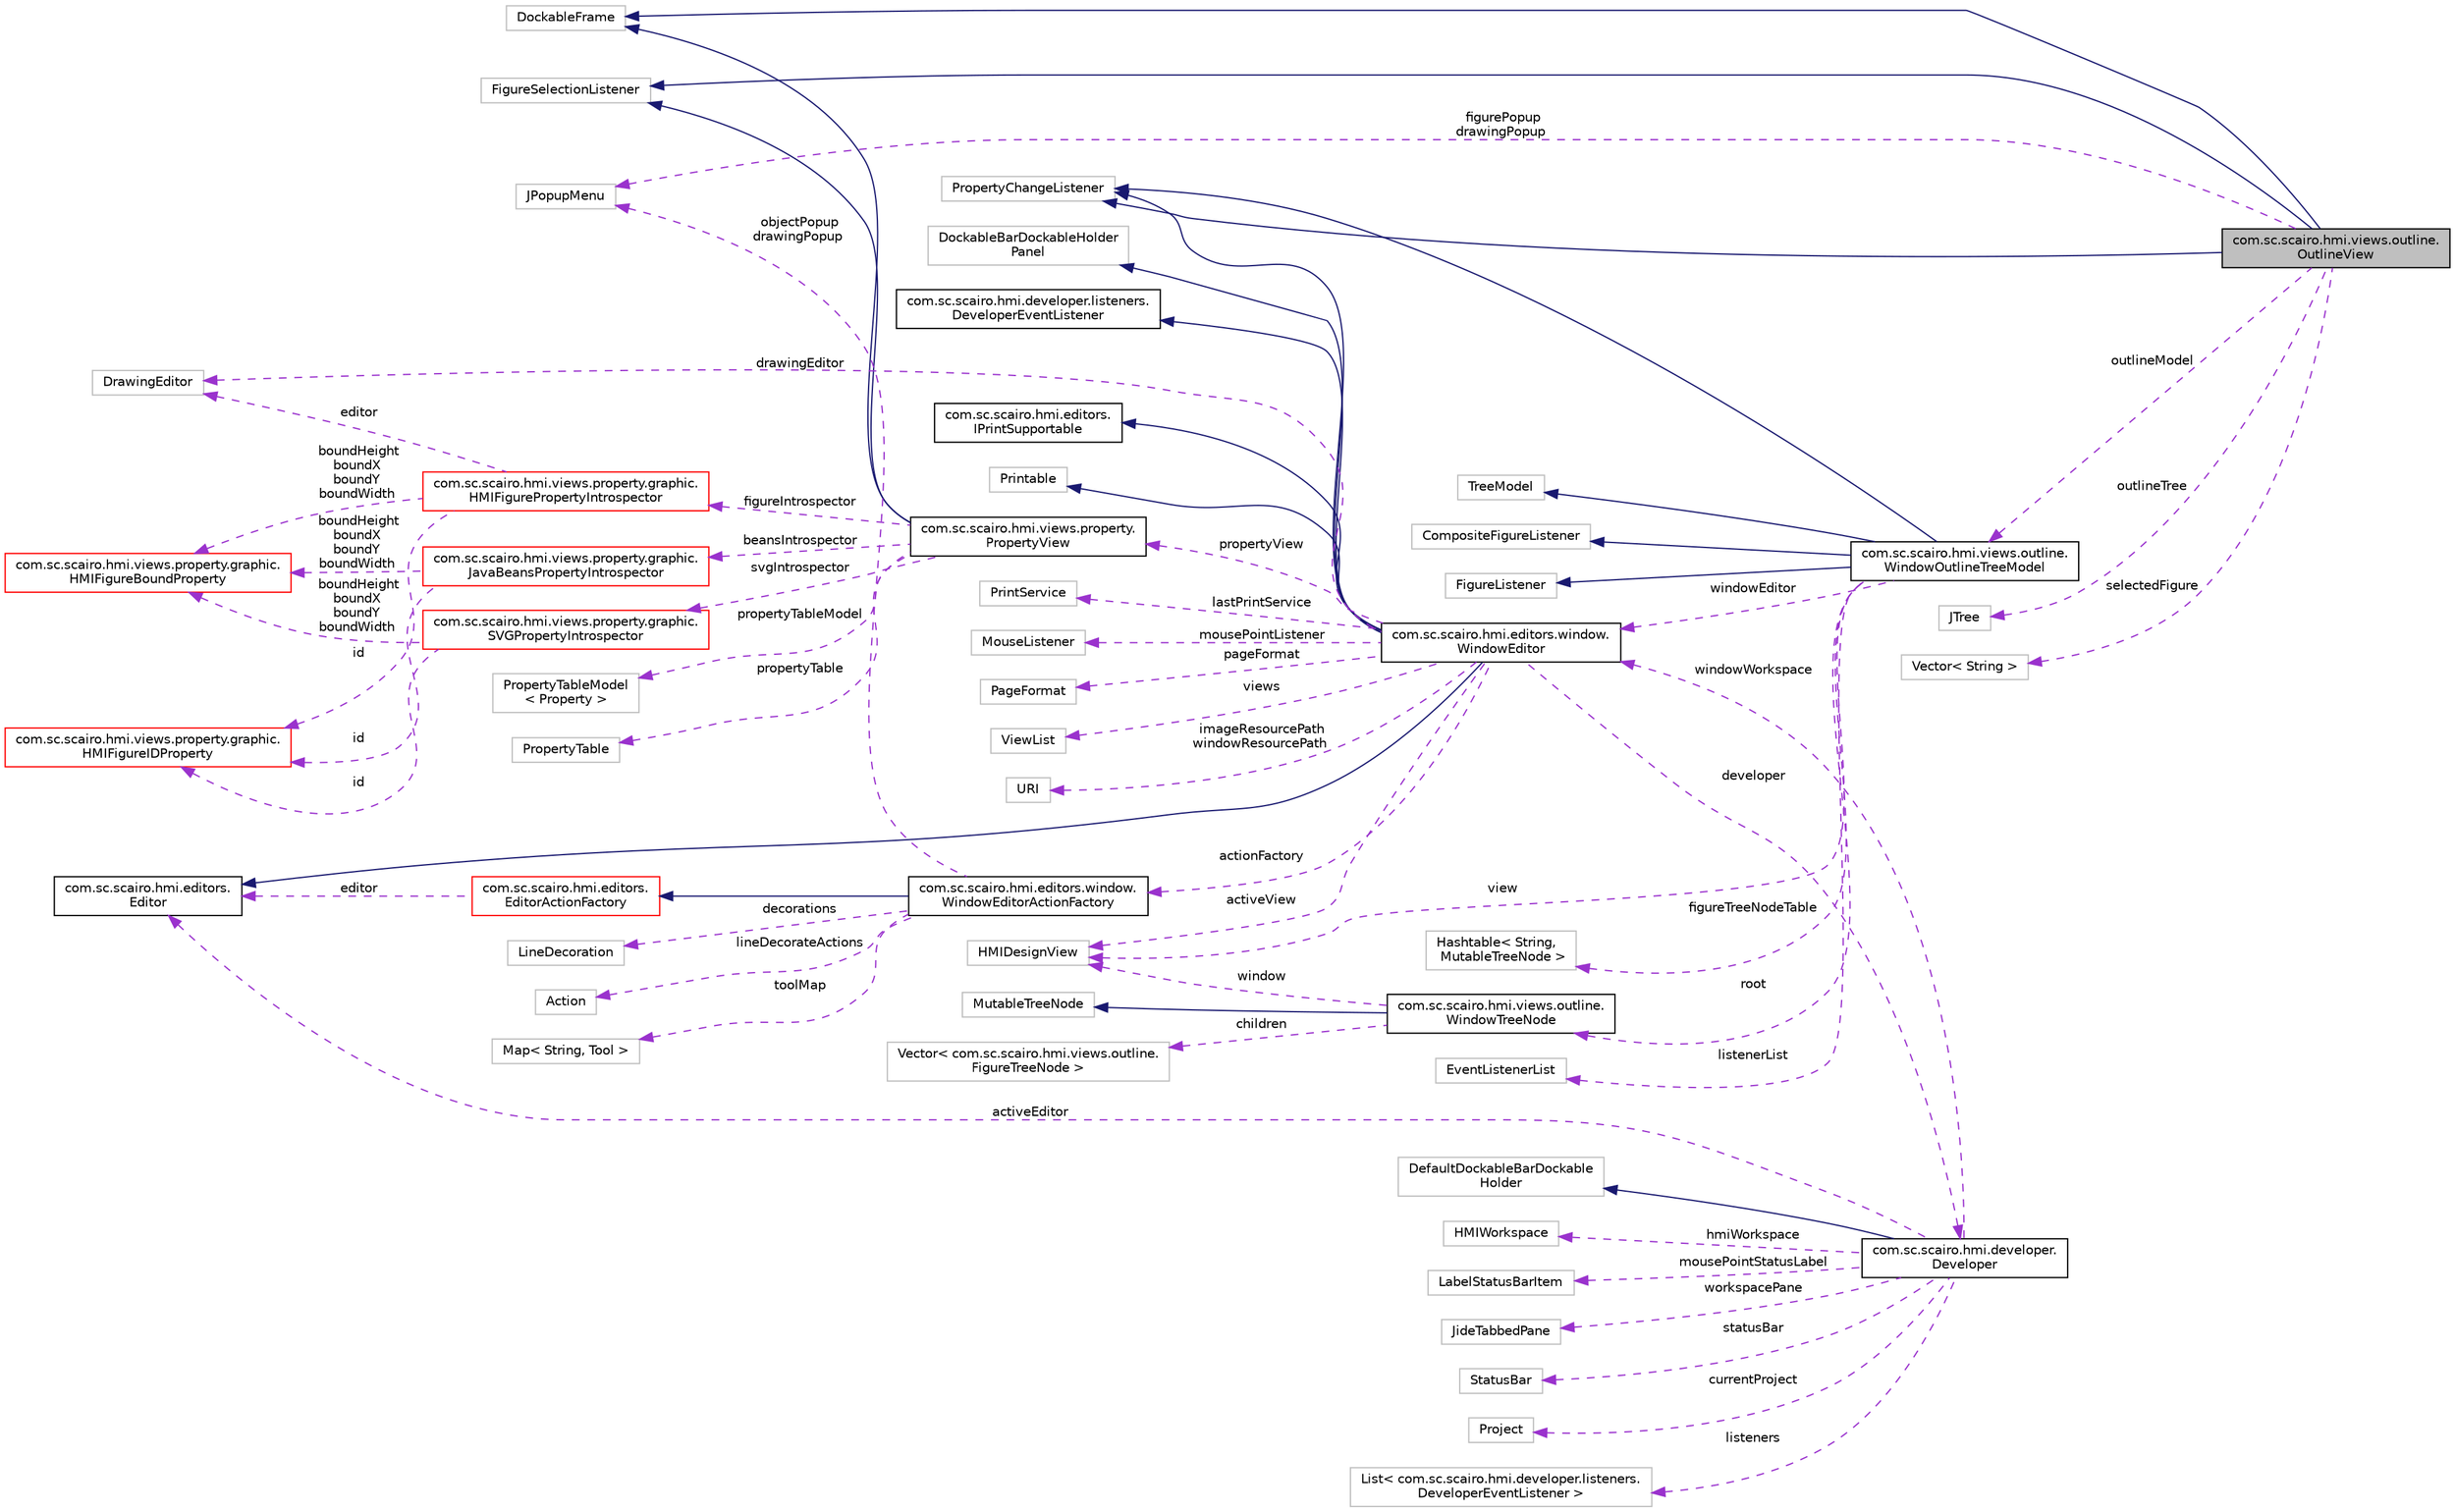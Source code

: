 digraph "com.sc.scairo.hmi.views.outline.OutlineView"
{
 // LATEX_PDF_SIZE
  edge [fontname="Helvetica",fontsize="10",labelfontname="Helvetica",labelfontsize="10"];
  node [fontname="Helvetica",fontsize="10",shape=record];
  rankdir="LR";
  Node1 [label="com.sc.scairo.hmi.views.outline.\lOutlineView",height=0.2,width=0.4,color="black", fillcolor="grey75", style="filled", fontcolor="black",tooltip=" "];
  Node2 -> Node1 [dir="back",color="midnightblue",fontsize="10",style="solid",fontname="Helvetica"];
  Node2 [label="DockableFrame",height=0.2,width=0.4,color="grey75", fillcolor="white", style="filled",tooltip=" "];
  Node3 -> Node1 [dir="back",color="midnightblue",fontsize="10",style="solid",fontname="Helvetica"];
  Node3 [label="PropertyChangeListener",height=0.2,width=0.4,color="grey75", fillcolor="white", style="filled",tooltip=" "];
  Node4 -> Node1 [dir="back",color="midnightblue",fontsize="10",style="solid",fontname="Helvetica"];
  Node4 [label="FigureSelectionListener",height=0.2,width=0.4,color="grey75", fillcolor="white", style="filled",tooltip=" "];
  Node5 -> Node1 [dir="back",color="darkorchid3",fontsize="10",style="dashed",label=" figurePopup\ndrawingPopup" ,fontname="Helvetica"];
  Node5 [label="JPopupMenu",height=0.2,width=0.4,color="grey75", fillcolor="white", style="filled",tooltip=" "];
  Node6 -> Node1 [dir="back",color="darkorchid3",fontsize="10",style="dashed",label=" outlineModel" ,fontname="Helvetica"];
  Node6 [label="com.sc.scairo.hmi.views.outline.\lWindowOutlineTreeModel",height=0.2,width=0.4,color="black", fillcolor="white", style="filled",URL="$classcom_1_1sc_1_1scairo_1_1hmi_1_1views_1_1outline_1_1_window_outline_tree_model.html",tooltip=" "];
  Node7 -> Node6 [dir="back",color="midnightblue",fontsize="10",style="solid",fontname="Helvetica"];
  Node7 [label="TreeModel",height=0.2,width=0.4,color="grey75", fillcolor="white", style="filled",tooltip=" "];
  Node8 -> Node6 [dir="back",color="midnightblue",fontsize="10",style="solid",fontname="Helvetica"];
  Node8 [label="CompositeFigureListener",height=0.2,width=0.4,color="grey75", fillcolor="white", style="filled",tooltip=" "];
  Node9 -> Node6 [dir="back",color="midnightblue",fontsize="10",style="solid",fontname="Helvetica"];
  Node9 [label="FigureListener",height=0.2,width=0.4,color="grey75", fillcolor="white", style="filled",tooltip=" "];
  Node3 -> Node6 [dir="back",color="midnightblue",fontsize="10",style="solid",fontname="Helvetica"];
  Node10 -> Node6 [dir="back",color="darkorchid3",fontsize="10",style="dashed",label=" windowEditor" ,fontname="Helvetica"];
  Node10 [label="com.sc.scairo.hmi.editors.window.\lWindowEditor",height=0.2,width=0.4,color="black", fillcolor="white", style="filled",URL="$classcom_1_1sc_1_1scairo_1_1hmi_1_1editors_1_1window_1_1_window_editor.html",tooltip=" "];
  Node11 -> Node10 [dir="back",color="midnightblue",fontsize="10",style="solid",fontname="Helvetica"];
  Node11 [label="DockableBarDockableHolder\lPanel",height=0.2,width=0.4,color="grey75", fillcolor="white", style="filled",tooltip=" "];
  Node12 -> Node10 [dir="back",color="midnightblue",fontsize="10",style="solid",fontname="Helvetica"];
  Node12 [label="com.sc.scairo.hmi.developer.listeners.\lDeveloperEventListener",height=0.2,width=0.4,color="black", fillcolor="white", style="filled",URL="$interfacecom_1_1sc_1_1scairo_1_1hmi_1_1developer_1_1listeners_1_1_developer_event_listener.html",tooltip=" "];
  Node3 -> Node10 [dir="back",color="midnightblue",fontsize="10",style="solid",fontname="Helvetica"];
  Node13 -> Node10 [dir="back",color="midnightblue",fontsize="10",style="solid",fontname="Helvetica"];
  Node13 [label="com.sc.scairo.hmi.editors.\lEditor",height=0.2,width=0.4,color="black", fillcolor="white", style="filled",URL="$interfacecom_1_1sc_1_1scairo_1_1hmi_1_1editors_1_1_editor.html",tooltip=" "];
  Node14 -> Node10 [dir="back",color="midnightblue",fontsize="10",style="solid",fontname="Helvetica"];
  Node14 [label="com.sc.scairo.hmi.editors.\lIPrintSupportable",height=0.2,width=0.4,color="black", fillcolor="white", style="filled",URL="$interfacecom_1_1sc_1_1scairo_1_1hmi_1_1editors_1_1_i_print_supportable.html",tooltip=" "];
  Node15 -> Node10 [dir="back",color="midnightblue",fontsize="10",style="solid",fontname="Helvetica"];
  Node15 [label="Printable",height=0.2,width=0.4,color="grey75", fillcolor="white", style="filled",tooltip=" "];
  Node16 -> Node10 [dir="back",color="darkorchid3",fontsize="10",style="dashed",label=" drawingEditor" ,fontname="Helvetica"];
  Node16 [label="DrawingEditor",height=0.2,width=0.4,color="grey75", fillcolor="white", style="filled",tooltip=" "];
  Node17 -> Node10 [dir="back",color="darkorchid3",fontsize="10",style="dashed",label=" lastPrintService" ,fontname="Helvetica"];
  Node17 [label="PrintService",height=0.2,width=0.4,color="grey75", fillcolor="white", style="filled",tooltip=" "];
  Node18 -> Node10 [dir="back",color="darkorchid3",fontsize="10",style="dashed",label=" mousePointListener" ,fontname="Helvetica"];
  Node18 [label="MouseListener",height=0.2,width=0.4,color="grey75", fillcolor="white", style="filled",tooltip=" "];
  Node19 -> Node10 [dir="back",color="darkorchid3",fontsize="10",style="dashed",label=" pageFormat" ,fontname="Helvetica"];
  Node19 [label="PageFormat",height=0.2,width=0.4,color="grey75", fillcolor="white", style="filled",tooltip=" "];
  Node20 -> Node10 [dir="back",color="darkorchid3",fontsize="10",style="dashed",label=" views" ,fontname="Helvetica"];
  Node20 [label="ViewList",height=0.2,width=0.4,color="grey75", fillcolor="white", style="filled",tooltip=" "];
  Node21 -> Node10 [dir="back",color="darkorchid3",fontsize="10",style="dashed",label=" imageResourcePath\nwindowResourcePath" ,fontname="Helvetica"];
  Node21 [label="URI",height=0.2,width=0.4,color="grey75", fillcolor="white", style="filled",tooltip=" "];
  Node22 -> Node10 [dir="back",color="darkorchid3",fontsize="10",style="dashed",label=" activeView" ,fontname="Helvetica"];
  Node22 [label="HMIDesignView",height=0.2,width=0.4,color="grey75", fillcolor="white", style="filled",tooltip=" "];
  Node23 -> Node10 [dir="back",color="darkorchid3",fontsize="10",style="dashed",label=" developer" ,fontname="Helvetica"];
  Node23 [label="com.sc.scairo.hmi.developer.\lDeveloper",height=0.2,width=0.4,color="black", fillcolor="white", style="filled",URL="$classcom_1_1sc_1_1scairo_1_1hmi_1_1developer_1_1_developer.html",tooltip=" "];
  Node24 -> Node23 [dir="back",color="midnightblue",fontsize="10",style="solid",fontname="Helvetica"];
  Node24 [label="DefaultDockableBarDockable\lHolder",height=0.2,width=0.4,color="grey75", fillcolor="white", style="filled",tooltip=" "];
  Node25 -> Node23 [dir="back",color="darkorchid3",fontsize="10",style="dashed",label=" hmiWorkspace" ,fontname="Helvetica"];
  Node25 [label="HMIWorkspace",height=0.2,width=0.4,color="grey75", fillcolor="white", style="filled",tooltip=" "];
  Node10 -> Node23 [dir="back",color="darkorchid3",fontsize="10",style="dashed",label=" windowWorkspace" ,fontname="Helvetica"];
  Node26 -> Node23 [dir="back",color="darkorchid3",fontsize="10",style="dashed",label=" mousePointStatusLabel" ,fontname="Helvetica"];
  Node26 [label="LabelStatusBarItem",height=0.2,width=0.4,color="grey75", fillcolor="white", style="filled",tooltip=" "];
  Node27 -> Node23 [dir="back",color="darkorchid3",fontsize="10",style="dashed",label=" workspacePane" ,fontname="Helvetica"];
  Node27 [label="JideTabbedPane",height=0.2,width=0.4,color="grey75", fillcolor="white", style="filled",tooltip=" "];
  Node28 -> Node23 [dir="back",color="darkorchid3",fontsize="10",style="dashed",label=" statusBar" ,fontname="Helvetica"];
  Node28 [label="StatusBar",height=0.2,width=0.4,color="grey75", fillcolor="white", style="filled",tooltip=" "];
  Node29 -> Node23 [dir="back",color="darkorchid3",fontsize="10",style="dashed",label=" currentProject" ,fontname="Helvetica"];
  Node29 [label="Project",height=0.2,width=0.4,color="grey75", fillcolor="white", style="filled",tooltip=" "];
  Node30 -> Node23 [dir="back",color="darkorchid3",fontsize="10",style="dashed",label=" listeners" ,fontname="Helvetica"];
  Node30 [label="List\< com.sc.scairo.hmi.developer.listeners.\lDeveloperEventListener \>",height=0.2,width=0.4,color="grey75", fillcolor="white", style="filled",tooltip=" "];
  Node13 -> Node23 [dir="back",color="darkorchid3",fontsize="10",style="dashed",label=" activeEditor" ,fontname="Helvetica"];
  Node31 -> Node10 [dir="back",color="darkorchid3",fontsize="10",style="dashed",label=" propertyView" ,fontname="Helvetica"];
  Node31 [label="com.sc.scairo.hmi.views.property.\lPropertyView",height=0.2,width=0.4,color="black", fillcolor="white", style="filled",URL="$classcom_1_1sc_1_1scairo_1_1hmi_1_1views_1_1property_1_1_property_view.html",tooltip=" "];
  Node2 -> Node31 [dir="back",color="midnightblue",fontsize="10",style="solid",fontname="Helvetica"];
  Node4 -> Node31 [dir="back",color="midnightblue",fontsize="10",style="solid",fontname="Helvetica"];
  Node32 -> Node31 [dir="back",color="darkorchid3",fontsize="10",style="dashed",label=" beansIntrospector" ,fontname="Helvetica"];
  Node32 [label="com.sc.scairo.hmi.views.property.graphic.\lJavaBeansPropertyIntrospector",height=0.2,width=0.4,color="red", fillcolor="white", style="filled",URL="$classcom_1_1sc_1_1scairo_1_1hmi_1_1views_1_1property_1_1graphic_1_1_java_beans_property_introspector.html",tooltip=" "];
  Node33 -> Node32 [dir="back",color="darkorchid3",fontsize="10",style="dashed",label=" boundHeight\nboundX\nboundY\nboundWidth" ,fontname="Helvetica"];
  Node33 [label="com.sc.scairo.hmi.views.property.graphic.\lHMIFigureBoundProperty",height=0.2,width=0.4,color="red", fillcolor="white", style="filled",URL="$classcom_1_1sc_1_1scairo_1_1hmi_1_1views_1_1property_1_1graphic_1_1_h_m_i_figure_bound_property.html",tooltip=" "];
  Node37 -> Node32 [dir="back",color="darkorchid3",fontsize="10",style="dashed",label=" id" ,fontname="Helvetica"];
  Node37 [label="com.sc.scairo.hmi.views.property.graphic.\lHMIFigureIDProperty",height=0.2,width=0.4,color="red", fillcolor="white", style="filled",URL="$classcom_1_1sc_1_1scairo_1_1hmi_1_1views_1_1property_1_1graphic_1_1_h_m_i_figure_i_d_property.html",tooltip=" "];
  Node45 -> Node31 [dir="back",color="darkorchid3",fontsize="10",style="dashed",label=" figureIntrospector" ,fontname="Helvetica"];
  Node45 [label="com.sc.scairo.hmi.views.property.graphic.\lHMIFigurePropertyIntrospector",height=0.2,width=0.4,color="red", fillcolor="white", style="filled",URL="$classcom_1_1sc_1_1scairo_1_1hmi_1_1views_1_1property_1_1graphic_1_1_h_m_i_figure_property_introspector.html",tooltip=" "];
  Node16 -> Node45 [dir="back",color="darkorchid3",fontsize="10",style="dashed",label=" editor" ,fontname="Helvetica"];
  Node33 -> Node45 [dir="back",color="darkorchid3",fontsize="10",style="dashed",label=" boundHeight\nboundX\nboundY\nboundWidth" ,fontname="Helvetica"];
  Node37 -> Node45 [dir="back",color="darkorchid3",fontsize="10",style="dashed",label=" id" ,fontname="Helvetica"];
  Node49 -> Node31 [dir="back",color="darkorchid3",fontsize="10",style="dashed",label=" propertyTableModel" ,fontname="Helvetica"];
  Node49 [label="PropertyTableModel\l\< Property \>",height=0.2,width=0.4,color="grey75", fillcolor="white", style="filled",tooltip=" "];
  Node50 -> Node31 [dir="back",color="darkorchid3",fontsize="10",style="dashed",label=" propertyTable" ,fontname="Helvetica"];
  Node50 [label="PropertyTable",height=0.2,width=0.4,color="grey75", fillcolor="white", style="filled",tooltip=" "];
  Node51 -> Node31 [dir="back",color="darkorchid3",fontsize="10",style="dashed",label=" svgIntrospector" ,fontname="Helvetica"];
  Node51 [label="com.sc.scairo.hmi.views.property.graphic.\lSVGPropertyIntrospector",height=0.2,width=0.4,color="red", fillcolor="white", style="filled",URL="$classcom_1_1sc_1_1scairo_1_1hmi_1_1views_1_1property_1_1graphic_1_1_s_v_g_property_introspector.html",tooltip=" "];
  Node33 -> Node51 [dir="back",color="darkorchid3",fontsize="10",style="dashed",label=" boundHeight\nboundX\nboundY\nboundWidth" ,fontname="Helvetica"];
  Node37 -> Node51 [dir="back",color="darkorchid3",fontsize="10",style="dashed",label=" id" ,fontname="Helvetica"];
  Node54 -> Node10 [dir="back",color="darkorchid3",fontsize="10",style="dashed",label=" actionFactory" ,fontname="Helvetica"];
  Node54 [label="com.sc.scairo.hmi.editors.window.\lWindowEditorActionFactory",height=0.2,width=0.4,color="black", fillcolor="white", style="filled",URL="$classcom_1_1sc_1_1scairo_1_1hmi_1_1editors_1_1window_1_1_window_editor_action_factory.html",tooltip=" "];
  Node55 -> Node54 [dir="back",color="midnightblue",fontsize="10",style="solid",fontname="Helvetica"];
  Node55 [label="com.sc.scairo.hmi.editors.\lEditorActionFactory",height=0.2,width=0.4,color="red", fillcolor="white", style="filled",URL="$classcom_1_1sc_1_1scairo_1_1hmi_1_1editors_1_1_editor_action_factory.html",tooltip=" "];
  Node13 -> Node55 [dir="back",color="darkorchid3",fontsize="10",style="dashed",label=" editor" ,fontname="Helvetica"];
  Node5 -> Node54 [dir="back",color="darkorchid3",fontsize="10",style="dashed",label=" objectPopup\ndrawingPopup" ,fontname="Helvetica"];
  Node58 -> Node54 [dir="back",color="darkorchid3",fontsize="10",style="dashed",label=" decorations" ,fontname="Helvetica"];
  Node58 [label="LineDecoration",height=0.2,width=0.4,color="grey75", fillcolor="white", style="filled",tooltip=" "];
  Node59 -> Node54 [dir="back",color="darkorchid3",fontsize="10",style="dashed",label=" lineDecorateActions" ,fontname="Helvetica"];
  Node59 [label="Action",height=0.2,width=0.4,color="grey75", fillcolor="white", style="filled",tooltip=" "];
  Node60 -> Node54 [dir="back",color="darkorchid3",fontsize="10",style="dashed",label=" toolMap" ,fontname="Helvetica"];
  Node60 [label="Map\< String, Tool \>",height=0.2,width=0.4,color="grey75", fillcolor="white", style="filled",tooltip=" "];
  Node61 -> Node6 [dir="back",color="darkorchid3",fontsize="10",style="dashed",label=" figureTreeNodeTable" ,fontname="Helvetica"];
  Node61 [label="Hashtable\< String,\l MutableTreeNode \>",height=0.2,width=0.4,color="grey75", fillcolor="white", style="filled",tooltip=" "];
  Node62 -> Node6 [dir="back",color="darkorchid3",fontsize="10",style="dashed",label=" root" ,fontname="Helvetica"];
  Node62 [label="com.sc.scairo.hmi.views.outline.\lWindowTreeNode",height=0.2,width=0.4,color="black", fillcolor="white", style="filled",URL="$classcom_1_1sc_1_1scairo_1_1hmi_1_1views_1_1outline_1_1_window_tree_node.html",tooltip=" "];
  Node63 -> Node62 [dir="back",color="midnightblue",fontsize="10",style="solid",fontname="Helvetica"];
  Node63 [label="MutableTreeNode",height=0.2,width=0.4,color="grey75", fillcolor="white", style="filled",tooltip=" "];
  Node64 -> Node62 [dir="back",color="darkorchid3",fontsize="10",style="dashed",label=" children" ,fontname="Helvetica"];
  Node64 [label="Vector\< com.sc.scairo.hmi.views.outline.\lFigureTreeNode \>",height=0.2,width=0.4,color="grey75", fillcolor="white", style="filled",tooltip=" "];
  Node22 -> Node62 [dir="back",color="darkorchid3",fontsize="10",style="dashed",label=" window" ,fontname="Helvetica"];
  Node65 -> Node6 [dir="back",color="darkorchid3",fontsize="10",style="dashed",label=" listenerList" ,fontname="Helvetica"];
  Node65 [label="EventListenerList",height=0.2,width=0.4,color="grey75", fillcolor="white", style="filled",tooltip=" "];
  Node22 -> Node6 [dir="back",color="darkorchid3",fontsize="10",style="dashed",label=" view" ,fontname="Helvetica"];
  Node66 -> Node1 [dir="back",color="darkorchid3",fontsize="10",style="dashed",label=" outlineTree" ,fontname="Helvetica"];
  Node66 [label="JTree",height=0.2,width=0.4,color="grey75", fillcolor="white", style="filled",tooltip=" "];
  Node67 -> Node1 [dir="back",color="darkorchid3",fontsize="10",style="dashed",label=" selectedFigure" ,fontname="Helvetica"];
  Node67 [label="Vector\< String \>",height=0.2,width=0.4,color="grey75", fillcolor="white", style="filled",tooltip=" "];
}
